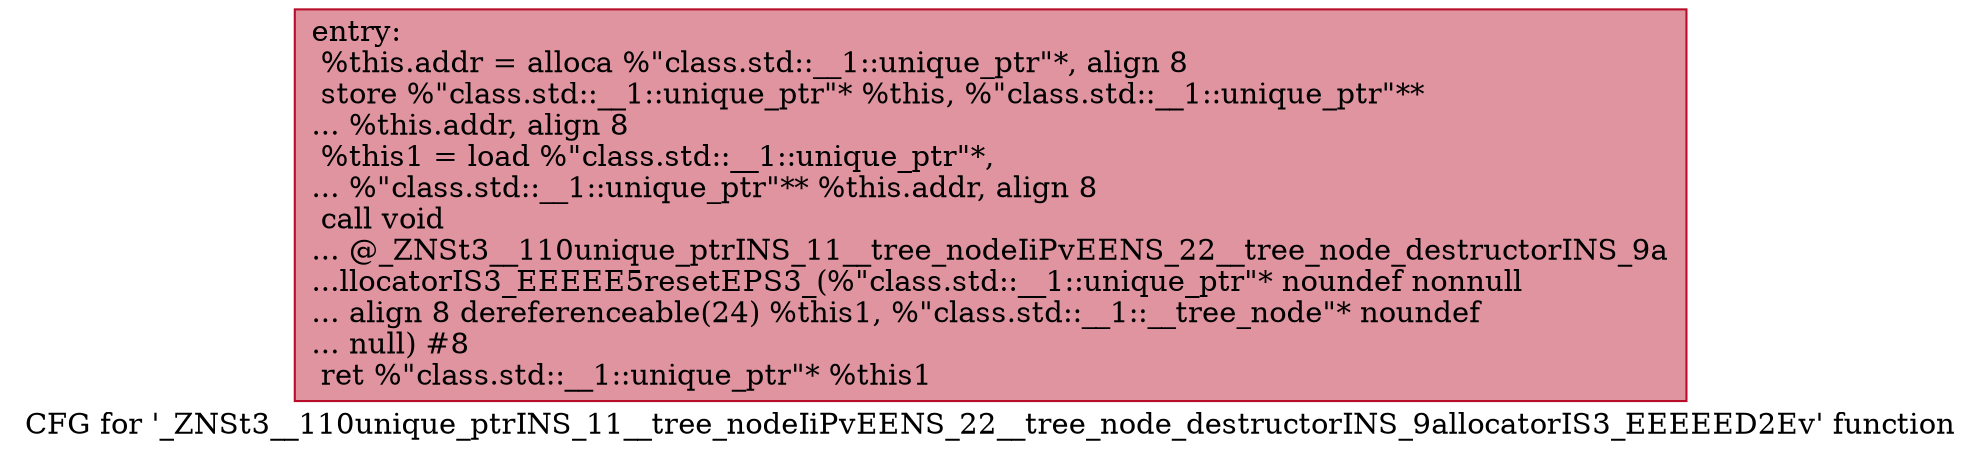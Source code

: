 digraph "CFG for '_ZNSt3__110unique_ptrINS_11__tree_nodeIiPvEENS_22__tree_node_destructorINS_9allocatorIS3_EEEEED2Ev' function" {
	label="CFG for '_ZNSt3__110unique_ptrINS_11__tree_nodeIiPvEENS_22__tree_node_destructorINS_9allocatorIS3_EEEEED2Ev' function";

	Node0x600002558000 [shape=record,color="#b70d28ff", style=filled, fillcolor="#b70d2870",label="{entry:\l  %this.addr = alloca %\"class.std::__1::unique_ptr\"*, align 8\l  store %\"class.std::__1::unique_ptr\"* %this, %\"class.std::__1::unique_ptr\"**\l... %this.addr, align 8\l  %this1 = load %\"class.std::__1::unique_ptr\"*,\l... %\"class.std::__1::unique_ptr\"** %this.addr, align 8\l  call void\l... @_ZNSt3__110unique_ptrINS_11__tree_nodeIiPvEENS_22__tree_node_destructorINS_9a\l...llocatorIS3_EEEEE5resetEPS3_(%\"class.std::__1::unique_ptr\"* noundef nonnull\l... align 8 dereferenceable(24) %this1, %\"class.std::__1::__tree_node\"* noundef\l... null) #8\l  ret %\"class.std::__1::unique_ptr\"* %this1\l}"];
}
